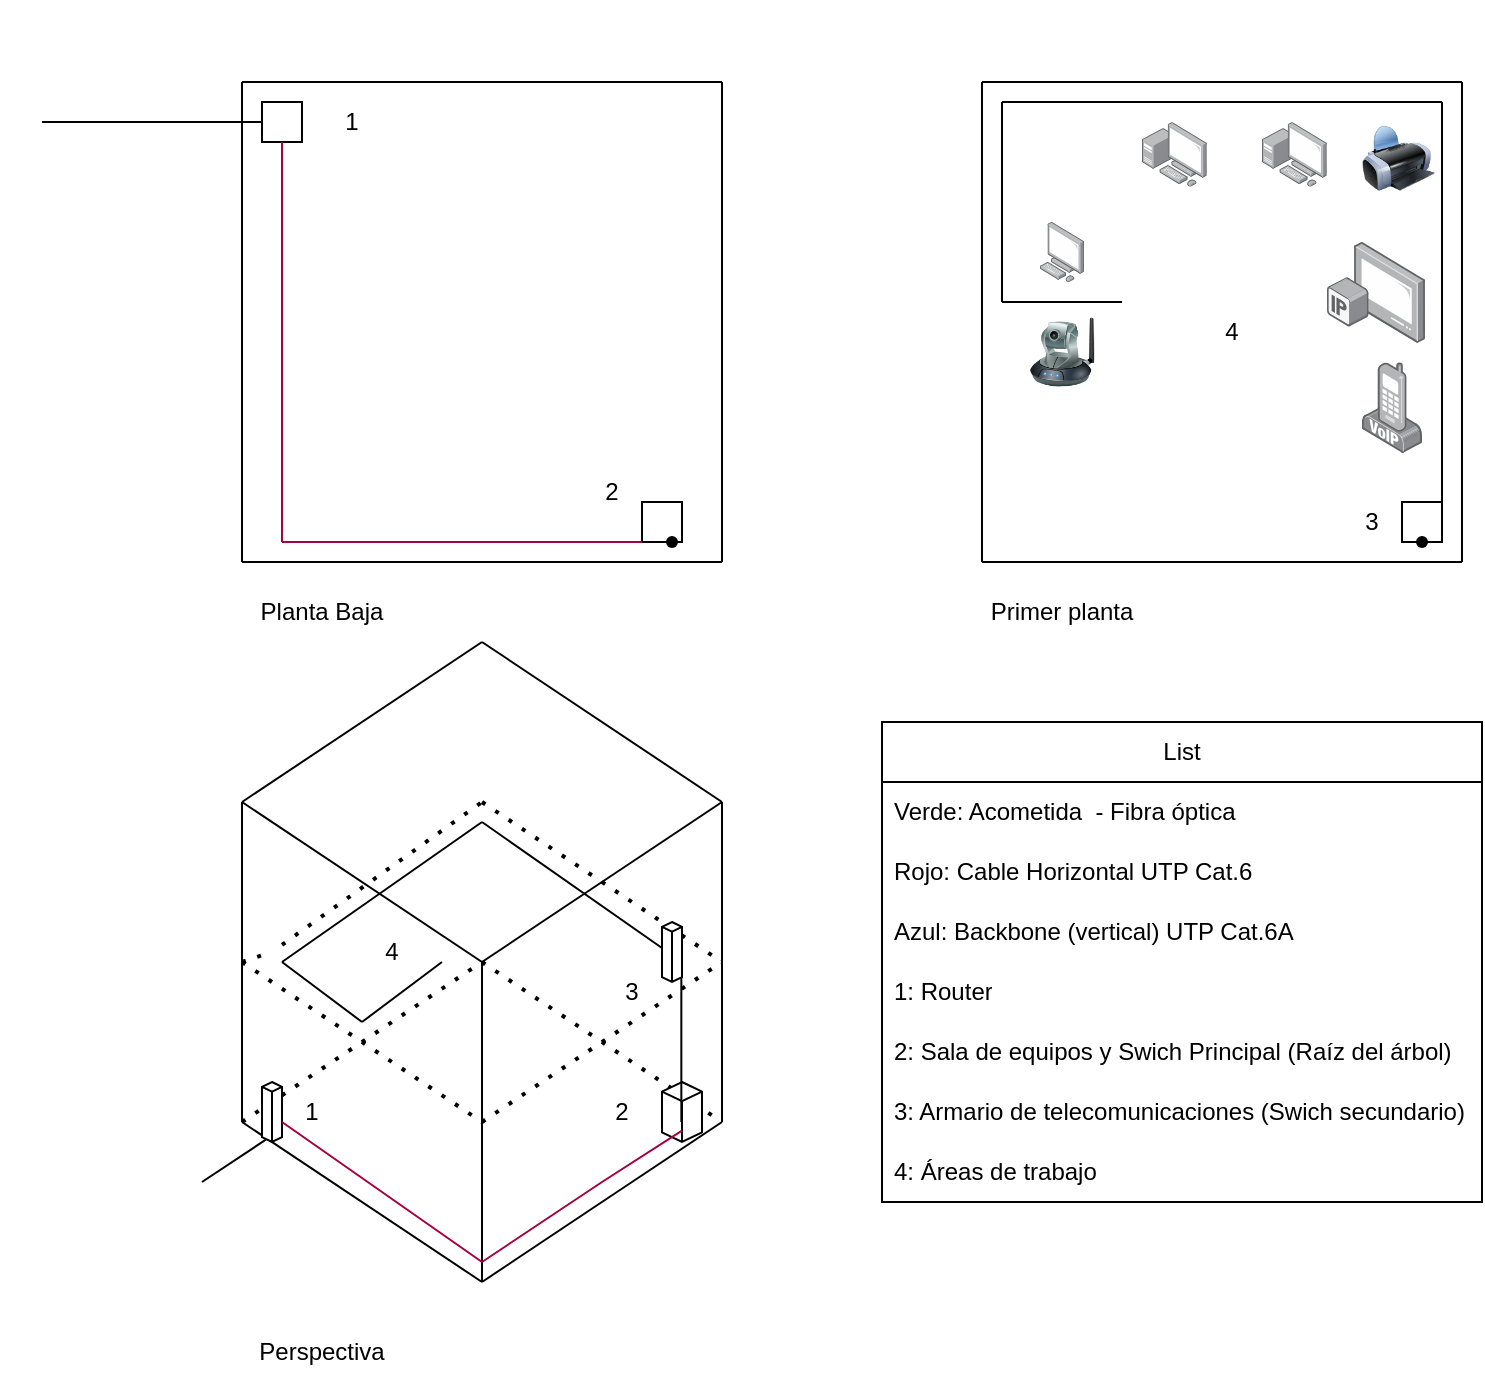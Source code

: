 <mxfile version="28.2.7">
  <diagram name="Página-1" id="UEKm2wWZTEUZ9fE3yiuX">
    <mxGraphModel dx="1366" dy="746" grid="1" gridSize="10" guides="1" tooltips="1" connect="1" arrows="1" fold="1" page="1" pageScale="1" pageWidth="827" pageHeight="1169" math="0" shadow="0">
      <root>
        <mxCell id="0" />
        <mxCell id="1" parent="0" />
        <mxCell id="jt7CG7gqg-y88lC27FVr-11" value="" style="endArrow=none;html=1;rounded=0;" edge="1" parent="1">
          <mxGeometry width="50" height="50" relative="1" as="geometry">
            <mxPoint x="120" y="280" as="sourcePoint" />
            <mxPoint x="120" y="40" as="targetPoint" />
          </mxGeometry>
        </mxCell>
        <mxCell id="jt7CG7gqg-y88lC27FVr-13" value="" style="endArrow=none;html=1;rounded=0;" edge="1" parent="1">
          <mxGeometry width="50" height="50" relative="1" as="geometry">
            <mxPoint x="360" y="280" as="sourcePoint" />
            <mxPoint x="360" y="40" as="targetPoint" />
          </mxGeometry>
        </mxCell>
        <mxCell id="jt7CG7gqg-y88lC27FVr-15" value="" style="endArrow=none;html=1;rounded=0;" edge="1" parent="1">
          <mxGeometry width="50" height="50" relative="1" as="geometry">
            <mxPoint x="240" y="640" as="sourcePoint" />
            <mxPoint x="120" y="560" as="targetPoint" />
          </mxGeometry>
        </mxCell>
        <mxCell id="jt7CG7gqg-y88lC27FVr-18" value="" style="endArrow=none;html=1;rounded=0;" edge="1" parent="1">
          <mxGeometry width="50" height="50" relative="1" as="geometry">
            <mxPoint x="120" y="40" as="sourcePoint" />
            <mxPoint x="360" y="40" as="targetPoint" />
          </mxGeometry>
        </mxCell>
        <mxCell id="jt7CG7gqg-y88lC27FVr-19" value="" style="endArrow=none;html=1;rounded=0;" edge="1" parent="1">
          <mxGeometry width="50" height="50" relative="1" as="geometry">
            <mxPoint x="120" y="280" as="sourcePoint" />
            <mxPoint x="360" y="280" as="targetPoint" />
          </mxGeometry>
        </mxCell>
        <mxCell id="jt7CG7gqg-y88lC27FVr-20" value="" style="endArrow=none;html=1;rounded=0;" edge="1" parent="1">
          <mxGeometry width="50" height="50" relative="1" as="geometry">
            <mxPoint x="360" y="560" as="sourcePoint" />
            <mxPoint x="240" y="640" as="targetPoint" />
          </mxGeometry>
        </mxCell>
        <mxCell id="jt7CG7gqg-y88lC27FVr-21" value="" style="endArrow=none;html=1;rounded=0;" edge="1" parent="1">
          <mxGeometry width="50" height="50" relative="1" as="geometry">
            <mxPoint x="240" y="640" as="sourcePoint" />
            <mxPoint x="240" y="480" as="targetPoint" />
          </mxGeometry>
        </mxCell>
        <mxCell id="jt7CG7gqg-y88lC27FVr-22" value="" style="endArrow=none;html=1;rounded=0;" edge="1" parent="1">
          <mxGeometry width="50" height="50" relative="1" as="geometry">
            <mxPoint x="120" y="560" as="sourcePoint" />
            <mxPoint x="120" y="400" as="targetPoint" />
          </mxGeometry>
        </mxCell>
        <mxCell id="jt7CG7gqg-y88lC27FVr-23" value="" style="endArrow=none;html=1;rounded=0;" edge="1" parent="1">
          <mxGeometry width="50" height="50" relative="1" as="geometry">
            <mxPoint x="360" y="560" as="sourcePoint" />
            <mxPoint x="360" y="400" as="targetPoint" />
          </mxGeometry>
        </mxCell>
        <mxCell id="jt7CG7gqg-y88lC27FVr-32" value="" style="endArrow=none;html=1;rounded=0;" edge="1" parent="1">
          <mxGeometry width="50" height="50" relative="1" as="geometry">
            <mxPoint x="240" y="480" as="sourcePoint" />
            <mxPoint x="120" y="400" as="targetPoint" />
          </mxGeometry>
        </mxCell>
        <mxCell id="jt7CG7gqg-y88lC27FVr-33" value="" style="endArrow=none;html=1;rounded=0;" edge="1" parent="1">
          <mxGeometry width="50" height="50" relative="1" as="geometry">
            <mxPoint x="360" y="400" as="sourcePoint" />
            <mxPoint x="240" y="480" as="targetPoint" />
          </mxGeometry>
        </mxCell>
        <mxCell id="jt7CG7gqg-y88lC27FVr-34" value="" style="endArrow=none;dashed=1;html=1;dashPattern=1 3;strokeWidth=2;rounded=0;" edge="1" parent="1">
          <mxGeometry width="50" height="50" relative="1" as="geometry">
            <mxPoint x="120" y="480" as="sourcePoint" />
            <mxPoint x="240" y="560" as="targetPoint" />
          </mxGeometry>
        </mxCell>
        <mxCell id="jt7CG7gqg-y88lC27FVr-35" value="" style="endArrow=none;html=1;rounded=0;" edge="1" parent="1">
          <mxGeometry width="50" height="50" relative="1" as="geometry">
            <mxPoint x="240" y="320" as="sourcePoint" />
            <mxPoint x="120" y="400" as="targetPoint" />
          </mxGeometry>
        </mxCell>
        <mxCell id="jt7CG7gqg-y88lC27FVr-36" value="" style="endArrow=none;html=1;rounded=0;" edge="1" parent="1">
          <mxGeometry width="50" height="50" relative="1" as="geometry">
            <mxPoint x="360" y="400" as="sourcePoint" />
            <mxPoint x="240" y="320" as="targetPoint" />
          </mxGeometry>
        </mxCell>
        <mxCell id="jt7CG7gqg-y88lC27FVr-37" value="" style="endArrow=none;dashed=1;html=1;dashPattern=1 3;strokeWidth=2;rounded=0;" edge="1" parent="1">
          <mxGeometry width="50" height="50" relative="1" as="geometry">
            <mxPoint x="240" y="560" as="sourcePoint" />
            <mxPoint x="360" y="480" as="targetPoint" />
          </mxGeometry>
        </mxCell>
        <mxCell id="jt7CG7gqg-y88lC27FVr-39" value="" style="endArrow=none;dashed=1;html=1;dashPattern=1 3;strokeWidth=2;rounded=0;" edge="1" parent="1">
          <mxGeometry width="50" height="50" relative="1" as="geometry">
            <mxPoint x="140" y="471.429" as="sourcePoint" />
            <mxPoint x="240" y="400" as="targetPoint" />
          </mxGeometry>
        </mxCell>
        <mxCell id="jt7CG7gqg-y88lC27FVr-42" value="" style="endArrow=none;dashed=1;html=1;dashPattern=1 3;strokeWidth=2;rounded=0;" edge="1" parent="1">
          <mxGeometry width="50" height="50" relative="1" as="geometry">
            <mxPoint x="240" y="400" as="sourcePoint" />
            <mxPoint x="360" y="480" as="targetPoint" />
          </mxGeometry>
        </mxCell>
        <mxCell id="jt7CG7gqg-y88lC27FVr-43" value="" style="endArrow=none;dashed=1;html=1;dashPattern=1 3;strokeWidth=2;rounded=0;" edge="1" parent="1">
          <mxGeometry width="50" height="50" relative="1" as="geometry">
            <mxPoint x="120" y="560" as="sourcePoint" />
            <mxPoint x="240" y="480" as="targetPoint" />
          </mxGeometry>
        </mxCell>
        <mxCell id="jt7CG7gqg-y88lC27FVr-44" value="" style="endArrow=none;dashed=1;html=1;dashPattern=1 3;strokeWidth=2;rounded=0;" edge="1" parent="1">
          <mxGeometry width="50" height="50" relative="1" as="geometry">
            <mxPoint x="240" y="480" as="sourcePoint" />
            <mxPoint x="360" y="560" as="targetPoint" />
          </mxGeometry>
        </mxCell>
        <mxCell id="jt7CG7gqg-y88lC27FVr-46" value="" style="endArrow=none;html=1;rounded=0;exitX=0.193;exitY=0.961;exitDx=0;exitDy=0;exitPerimeter=0;strokeColor=light-dark(#000000,#00FF00);" edge="1" parent="1" source="jt7CG7gqg-y88lC27FVr-53">
          <mxGeometry width="50" height="50" relative="1" as="geometry">
            <mxPoint x="130" y="570" as="sourcePoint" />
            <mxPoint x="100" y="590" as="targetPoint" />
          </mxGeometry>
        </mxCell>
        <mxCell id="jt7CG7gqg-y88lC27FVr-53" value="" style="html=1;whiteSpace=wrap;shape=isoCube2;backgroundOutline=1;isoAngle=15;" vertex="1" parent="1">
          <mxGeometry x="130" y="540" width="10" height="30" as="geometry" />
        </mxCell>
        <mxCell id="jt7CG7gqg-y88lC27FVr-57" value="" style="html=1;whiteSpace=wrap;shape=isoCube2;backgroundOutline=1;isoAngle=15;" vertex="1" parent="1">
          <mxGeometry x="330" y="540" width="20" height="30" as="geometry" />
        </mxCell>
        <mxCell id="jt7CG7gqg-y88lC27FVr-61" value="" style="endArrow=none;html=1;rounded=0;fillColor=#d80073;strokeColor=light-dark(#A50040,#FF0000);" edge="1" parent="1">
          <mxGeometry width="50" height="50" relative="1" as="geometry">
            <mxPoint x="240" y="630" as="sourcePoint" />
            <mxPoint x="140" y="560" as="targetPoint" />
          </mxGeometry>
        </mxCell>
        <mxCell id="jt7CG7gqg-y88lC27FVr-62" value="" style="endArrow=none;html=1;rounded=0;fillColor=#d80073;strokeColor=light-dark(#A50040,#FF0000);exitX=0.51;exitY=0.806;exitDx=0;exitDy=0;exitPerimeter=0;" edge="1" parent="1" source="jt7CG7gqg-y88lC27FVr-57">
          <mxGeometry width="50" height="50" relative="1" as="geometry">
            <mxPoint x="360" y="550" as="sourcePoint" />
            <mxPoint x="240" y="630" as="targetPoint" />
            <Array as="points">
              <mxPoint x="300" y="590" />
            </Array>
          </mxGeometry>
        </mxCell>
        <mxCell id="jt7CG7gqg-y88lC27FVr-63" value="" style="endArrow=none;html=1;rounded=0;entryX=0;entryY=0.5;entryDx=0;entryDy=0;entryPerimeter=0;strokeColor=light-dark(#000000,#007FFF);" edge="1" parent="1">
          <mxGeometry width="50" height="50" relative="1" as="geometry">
            <mxPoint x="339.67" y="560" as="sourcePoint" />
            <mxPoint x="339.67" y="485" as="targetPoint" />
          </mxGeometry>
        </mxCell>
        <mxCell id="jt7CG7gqg-y88lC27FVr-65" value="" style="endArrow=none;dashed=1;html=1;dashPattern=1 3;strokeWidth=2;rounded=0;" edge="1" parent="1">
          <mxGeometry width="50" height="50" relative="1" as="geometry">
            <mxPoint x="120" y="480" as="sourcePoint" />
            <mxPoint x="130" y="476.667" as="targetPoint" />
          </mxGeometry>
        </mxCell>
        <mxCell id="jt7CG7gqg-y88lC27FVr-67" value="" style="endArrow=none;html=1;rounded=0;strokeColor=light-dark(#000000,#CC0000);" edge="1" parent="1">
          <mxGeometry width="50" height="50" relative="1" as="geometry">
            <mxPoint x="240" y="410" as="sourcePoint" />
            <mxPoint x="140" y="480" as="targetPoint" />
          </mxGeometry>
        </mxCell>
        <mxCell id="jt7CG7gqg-y88lC27FVr-68" value="" style="endArrow=none;html=1;rounded=0;strokeColor=light-dark(#000000,#CC0000);" edge="1" parent="1">
          <mxGeometry width="50" height="50" relative="1" as="geometry">
            <mxPoint x="340" y="480" as="sourcePoint" />
            <mxPoint x="240" y="410" as="targetPoint" />
          </mxGeometry>
        </mxCell>
        <mxCell id="jt7CG7gqg-y88lC27FVr-70" value="" style="endArrow=none;html=1;rounded=0;strokeColor=light-dark(#000000,#CC0000);" edge="1" parent="1">
          <mxGeometry width="50" height="50" relative="1" as="geometry">
            <mxPoint x="180" y="510" as="sourcePoint" />
            <mxPoint x="140" y="480" as="targetPoint" />
          </mxGeometry>
        </mxCell>
        <mxCell id="jt7CG7gqg-y88lC27FVr-72" value="" style="rounded=0;whiteSpace=wrap;html=1;" vertex="1" parent="1">
          <mxGeometry x="130" y="50" width="20" height="20" as="geometry" />
        </mxCell>
        <mxCell id="jt7CG7gqg-y88lC27FVr-73" value="" style="endArrow=none;html=1;rounded=0;exitX=0.193;exitY=0.961;exitDx=0;exitDy=0;exitPerimeter=0;strokeColor=light-dark(#000000,#00FF00);" edge="1" parent="1">
          <mxGeometry width="50" height="50" relative="1" as="geometry">
            <mxPoint x="130" y="60" as="sourcePoint" />
            <mxPoint x="20" y="60" as="targetPoint" />
          </mxGeometry>
        </mxCell>
        <mxCell id="jt7CG7gqg-y88lC27FVr-74" value="" style="rounded=0;whiteSpace=wrap;html=1;" vertex="1" parent="1">
          <mxGeometry x="320" y="250" width="20" height="20" as="geometry" />
        </mxCell>
        <mxCell id="jt7CG7gqg-y88lC27FVr-77" value="" style="endArrow=none;html=1;rounded=0;fillColor=#d80073;strokeColor=light-dark(#A50040,#FF0000);entryX=0.5;entryY=1;entryDx=0;entryDy=0;" edge="1" parent="1" target="jt7CG7gqg-y88lC27FVr-72">
          <mxGeometry width="50" height="50" relative="1" as="geometry">
            <mxPoint x="140" y="270" as="sourcePoint" />
            <mxPoint x="140" y="90" as="targetPoint" />
          </mxGeometry>
        </mxCell>
        <mxCell id="jt7CG7gqg-y88lC27FVr-78" value="" style="endArrow=none;html=1;rounded=0;fillColor=#d80073;strokeColor=light-dark(#A50040,#FF0000);exitX=0;exitY=0.5;exitDx=0;exitDy=0;" edge="1" parent="1">
          <mxGeometry width="50" height="50" relative="1" as="geometry">
            <mxPoint x="320" y="270" as="sourcePoint" />
            <mxPoint x="140" y="270" as="targetPoint" />
          </mxGeometry>
        </mxCell>
        <mxCell id="jt7CG7gqg-y88lC27FVr-80" value="" style="ellipse;whiteSpace=wrap;html=1;aspect=fixed;" vertex="1" parent="1">
          <mxGeometry x="NaN" y="NaN" width="10" height="NaN" as="geometry" />
        </mxCell>
        <mxCell id="jt7CG7gqg-y88lC27FVr-82" value="" style="shape=waypoint;sketch=0;fillStyle=solid;size=6;pointerEvents=1;points=[];fillColor=none;resizable=0;rotatable=0;perimeter=centerPerimeter;snapToPoint=1;strokeColor=light-dark(#000000,#007FFF);" vertex="1" parent="1">
          <mxGeometry x="325" y="260" width="20" height="20" as="geometry" />
        </mxCell>
        <mxCell id="jt7CG7gqg-y88lC27FVr-83" value="" style="endArrow=none;html=1;rounded=0;" edge="1" parent="1">
          <mxGeometry width="50" height="50" relative="1" as="geometry">
            <mxPoint x="490" y="280" as="sourcePoint" />
            <mxPoint x="490" y="40" as="targetPoint" />
          </mxGeometry>
        </mxCell>
        <mxCell id="jt7CG7gqg-y88lC27FVr-84" value="" style="endArrow=none;html=1;rounded=0;" edge="1" parent="1">
          <mxGeometry width="50" height="50" relative="1" as="geometry">
            <mxPoint x="730" y="280" as="sourcePoint" />
            <mxPoint x="730" y="40" as="targetPoint" />
          </mxGeometry>
        </mxCell>
        <mxCell id="jt7CG7gqg-y88lC27FVr-85" value="" style="endArrow=none;html=1;rounded=0;" edge="1" parent="1">
          <mxGeometry width="50" height="50" relative="1" as="geometry">
            <mxPoint x="490" y="40" as="sourcePoint" />
            <mxPoint x="730" y="40" as="targetPoint" />
          </mxGeometry>
        </mxCell>
        <mxCell id="jt7CG7gqg-y88lC27FVr-86" value="" style="endArrow=none;html=1;rounded=0;" edge="1" parent="1">
          <mxGeometry width="50" height="50" relative="1" as="geometry">
            <mxPoint x="490" y="280" as="sourcePoint" />
            <mxPoint x="730" y="280" as="targetPoint" />
          </mxGeometry>
        </mxCell>
        <mxCell id="jt7CG7gqg-y88lC27FVr-87" value="" style="rounded=0;whiteSpace=wrap;html=1;" vertex="1" parent="1">
          <mxGeometry x="700" y="250" width="20" height="20" as="geometry" />
        </mxCell>
        <mxCell id="jt7CG7gqg-y88lC27FVr-94" value="" style="shape=waypoint;sketch=0;fillStyle=solid;size=6;pointerEvents=1;points=[];fillColor=none;resizable=0;rotatable=0;perimeter=centerPerimeter;snapToPoint=1;strokeColor=light-dark(#000000,#007FFF);" vertex="1" parent="1">
          <mxGeometry x="700" y="260" width="20" height="20" as="geometry" />
        </mxCell>
        <mxCell id="jt7CG7gqg-y88lC27FVr-95" value="" style="endArrow=none;html=1;rounded=0;strokeColor=light-dark(#000000,#CC0000);" edge="1" parent="1">
          <mxGeometry width="50" height="50" relative="1" as="geometry">
            <mxPoint x="720" y="50" as="sourcePoint" />
            <mxPoint x="500" y="50" as="targetPoint" />
          </mxGeometry>
        </mxCell>
        <mxCell id="jt7CG7gqg-y88lC27FVr-96" value="" style="endArrow=none;html=1;rounded=0;strokeColor=light-dark(#000000,#CC0000);" edge="1" parent="1">
          <mxGeometry width="50" height="50" relative="1" as="geometry">
            <mxPoint x="720" y="50" as="sourcePoint" />
            <mxPoint x="720" y="270" as="targetPoint" />
          </mxGeometry>
        </mxCell>
        <mxCell id="jt7CG7gqg-y88lC27FVr-100" value="" style="endArrow=none;html=1;rounded=0;strokeColor=light-dark(#000000,#CC0000);" edge="1" parent="1">
          <mxGeometry width="50" height="50" relative="1" as="geometry">
            <mxPoint x="500" y="50" as="sourcePoint" />
            <mxPoint x="500" y="150" as="targetPoint" />
          </mxGeometry>
        </mxCell>
        <mxCell id="jt7CG7gqg-y88lC27FVr-101" value="Planta Baja" style="text;html=1;whiteSpace=wrap;strokeColor=none;fillColor=none;align=center;verticalAlign=middle;rounded=0;" vertex="1" parent="1">
          <mxGeometry x="120" y="290" width="80" height="30" as="geometry" />
        </mxCell>
        <mxCell id="jt7CG7gqg-y88lC27FVr-103" value="Primer planta" style="text;html=1;whiteSpace=wrap;strokeColor=none;fillColor=none;align=center;verticalAlign=middle;rounded=0;" vertex="1" parent="1">
          <mxGeometry x="490" y="290" width="80" height="30" as="geometry" />
        </mxCell>
        <mxCell id="jt7CG7gqg-y88lC27FVr-104" value="Perspectiva" style="text;html=1;whiteSpace=wrap;strokeColor=none;fillColor=none;align=center;verticalAlign=middle;rounded=0;" vertex="1" parent="1">
          <mxGeometry x="120" y="660" width="80" height="30" as="geometry" />
        </mxCell>
        <mxCell id="jt7CG7gqg-y88lC27FVr-106" value="List" style="swimlane;fontStyle=0;childLayout=stackLayout;horizontal=1;startSize=30;horizontalStack=0;resizeParent=1;resizeParentMax=0;resizeLast=0;collapsible=1;marginBottom=0;whiteSpace=wrap;html=1;" vertex="1" parent="1">
          <mxGeometry x="440" y="360" width="300" height="240" as="geometry" />
        </mxCell>
        <mxCell id="jt7CG7gqg-y88lC27FVr-107" value="Verde: Acometida&amp;nbsp; - Fibra óptica" style="text;strokeColor=none;fillColor=none;align=left;verticalAlign=middle;spacingLeft=4;spacingRight=4;overflow=hidden;points=[[0,0.5],[1,0.5]];portConstraint=eastwest;rotatable=0;whiteSpace=wrap;html=1;fontSize=12;" vertex="1" parent="jt7CG7gqg-y88lC27FVr-106">
          <mxGeometry y="30" width="300" height="30" as="geometry" />
        </mxCell>
        <mxCell id="jt7CG7gqg-y88lC27FVr-108" value="Rojo: Cable Horizontal UTP Cat.6" style="text;strokeColor=none;fillColor=none;align=left;verticalAlign=middle;spacingLeft=4;spacingRight=4;overflow=hidden;points=[[0,0.5],[1,0.5]];portConstraint=eastwest;rotatable=0;whiteSpace=wrap;html=1;fontSize=12;" vertex="1" parent="jt7CG7gqg-y88lC27FVr-106">
          <mxGeometry y="60" width="300" height="30" as="geometry" />
        </mxCell>
        <mxCell id="jt7CG7gqg-y88lC27FVr-109" value="Azul: Backbone (vertical) UTP Cat.6A" style="text;strokeColor=none;fillColor=none;align=left;verticalAlign=middle;spacingLeft=4;spacingRight=4;overflow=hidden;points=[[0,0.5],[1,0.5]];portConstraint=eastwest;rotatable=0;whiteSpace=wrap;html=1;fontSize=12;" vertex="1" parent="jt7CG7gqg-y88lC27FVr-106">
          <mxGeometry y="90" width="300" height="30" as="geometry" />
        </mxCell>
        <mxCell id="jt7CG7gqg-y88lC27FVr-124" value="1: Router" style="text;strokeColor=none;fillColor=none;align=left;verticalAlign=middle;spacingLeft=4;spacingRight=4;overflow=hidden;points=[[0,0.5],[1,0.5]];portConstraint=eastwest;rotatable=0;whiteSpace=wrap;html=1;fontSize=12;" vertex="1" parent="jt7CG7gqg-y88lC27FVr-106">
          <mxGeometry y="120" width="300" height="30" as="geometry" />
        </mxCell>
        <mxCell id="jt7CG7gqg-y88lC27FVr-125" value="2: Sala de equipos y Swich Principal&amp;nbsp;(Raíz del árbol)" style="text;strokeColor=none;fillColor=none;align=left;verticalAlign=middle;spacingLeft=4;spacingRight=4;overflow=hidden;points=[[0,0.5],[1,0.5]];portConstraint=eastwest;rotatable=0;whiteSpace=wrap;html=1;fontSize=12;" vertex="1" parent="jt7CG7gqg-y88lC27FVr-106">
          <mxGeometry y="150" width="300" height="30" as="geometry" />
        </mxCell>
        <mxCell id="jt7CG7gqg-y88lC27FVr-126" value="3: Armario de telecomunicaciones (Swich secundario)" style="text;strokeColor=none;fillColor=none;align=left;verticalAlign=middle;spacingLeft=4;spacingRight=4;overflow=hidden;points=[[0,0.5],[1,0.5]];portConstraint=eastwest;rotatable=0;whiteSpace=wrap;html=1;fontSize=12;" vertex="1" parent="jt7CG7gqg-y88lC27FVr-106">
          <mxGeometry y="180" width="300" height="30" as="geometry" />
        </mxCell>
        <mxCell id="jt7CG7gqg-y88lC27FVr-127" value="4: Áreas de trabajo" style="text;strokeColor=none;fillColor=none;align=left;verticalAlign=middle;spacingLeft=4;spacingRight=4;overflow=hidden;points=[[0,0.5],[1,0.5]];portConstraint=eastwest;rotatable=0;whiteSpace=wrap;html=1;fontSize=12;" vertex="1" parent="jt7CG7gqg-y88lC27FVr-106">
          <mxGeometry y="210" width="300" height="30" as="geometry" />
        </mxCell>
        <mxCell id="jt7CG7gqg-y88lC27FVr-113" value="" style="endArrow=none;html=1;rounded=0;strokeColor=light-dark(#000000,#CC0000);" edge="1" parent="1">
          <mxGeometry width="50" height="50" relative="1" as="geometry">
            <mxPoint x="220" y="480" as="sourcePoint" />
            <mxPoint x="180" y="510" as="targetPoint" />
          </mxGeometry>
        </mxCell>
        <mxCell id="jt7CG7gqg-y88lC27FVr-114" value="" style="endArrow=none;html=1;rounded=0;strokeColor=light-dark(#000000,#CC0000);" edge="1" parent="1">
          <mxGeometry width="50" height="50" relative="1" as="geometry">
            <mxPoint x="560" y="150" as="sourcePoint" />
            <mxPoint x="500" y="150" as="targetPoint" />
          </mxGeometry>
        </mxCell>
        <mxCell id="jt7CG7gqg-y88lC27FVr-117" value="" style="image;points=[];aspect=fixed;html=1;align=center;shadow=0;dashed=0;image=img/lib/allied_telesis/computer_and_terminals/Personal_Computer.svg;" vertex="1" parent="1">
          <mxGeometry x="518.93" y="110" width="22.14" height="30" as="geometry" />
        </mxCell>
        <mxCell id="jt7CG7gqg-y88lC27FVr-118" value="" style="image;points=[];aspect=fixed;html=1;align=center;shadow=0;dashed=0;image=img/lib/allied_telesis/computer_and_terminals/Personal_Computer_with_Server.svg;" vertex="1" parent="1">
          <mxGeometry x="570" y="60" width="32.4" height="32.4" as="geometry" />
        </mxCell>
        <mxCell id="jt7CG7gqg-y88lC27FVr-119" value="" style="image;points=[];aspect=fixed;html=1;align=center;shadow=0;dashed=0;image=img/lib/allied_telesis/computer_and_terminals/Personal_Computer_with_Server.svg;" vertex="1" parent="1">
          <mxGeometry x="630" y="60" width="32.4" height="32.4" as="geometry" />
        </mxCell>
        <mxCell id="jt7CG7gqg-y88lC27FVr-120" value="" style="image;html=1;image=img/lib/clip_art/computers/Printer_128x128.png" vertex="1" parent="1">
          <mxGeometry x="680" y="60" width="36.2" height="36.2" as="geometry" />
        </mxCell>
        <mxCell id="jt7CG7gqg-y88lC27FVr-121" value="" style="image;points=[];aspect=fixed;html=1;align=center;shadow=0;dashed=0;image=img/lib/allied_telesis/computer_and_terminals/IP_TV.svg;" vertex="1" parent="1">
          <mxGeometry x="662.4" y="120" width="49.2" height="50.4" as="geometry" />
        </mxCell>
        <mxCell id="jt7CG7gqg-y88lC27FVr-122" value="" style="image;points=[];aspect=fixed;html=1;align=center;shadow=0;dashed=0;image=img/lib/allied_telesis/computer_and_terminals/VOIP_IP_phone.svg;" vertex="1" parent="1">
          <mxGeometry x="680" y="180" width="30" height="45.6" as="geometry" />
        </mxCell>
        <mxCell id="jt7CG7gqg-y88lC27FVr-123" value="" style="image;html=1;image=img/lib/clip_art/networking/Ip_Camera_128x128.png" vertex="1" parent="1">
          <mxGeometry x="513.93" y="150" width="32.14" height="50" as="geometry" />
        </mxCell>
        <mxCell id="jt7CG7gqg-y88lC27FVr-128" value="1" style="text;html=1;whiteSpace=wrap;strokeColor=none;fillColor=none;align=center;verticalAlign=middle;rounded=0;" vertex="1" parent="1">
          <mxGeometry x="140" y="540" width="30" height="30" as="geometry" />
        </mxCell>
        <mxCell id="jt7CG7gqg-y88lC27FVr-129" value="2" style="text;html=1;whiteSpace=wrap;strokeColor=none;fillColor=none;align=center;verticalAlign=middle;rounded=0;" vertex="1" parent="1">
          <mxGeometry x="295" y="540" width="30" height="30" as="geometry" />
        </mxCell>
        <mxCell id="jt7CG7gqg-y88lC27FVr-130" value="3" style="text;html=1;whiteSpace=wrap;strokeColor=none;fillColor=none;align=center;verticalAlign=middle;rounded=0;" vertex="1" parent="1">
          <mxGeometry x="300" y="480" width="30" height="30" as="geometry" />
        </mxCell>
        <mxCell id="jt7CG7gqg-y88lC27FVr-131" value="4" style="text;html=1;whiteSpace=wrap;strokeColor=none;fillColor=none;align=center;verticalAlign=middle;rounded=0;" vertex="1" parent="1">
          <mxGeometry x="180" y="460" width="30" height="30" as="geometry" />
        </mxCell>
        <mxCell id="jt7CG7gqg-y88lC27FVr-132" value="4" style="text;html=1;whiteSpace=wrap;strokeColor=none;fillColor=none;align=center;verticalAlign=middle;rounded=0;" vertex="1" parent="1">
          <mxGeometry x="600" y="150" width="30" height="30" as="geometry" />
        </mxCell>
        <mxCell id="jt7CG7gqg-y88lC27FVr-133" value="3" style="text;html=1;whiteSpace=wrap;strokeColor=none;fillColor=none;align=center;verticalAlign=middle;rounded=0;" vertex="1" parent="1">
          <mxGeometry x="670" y="245" width="30" height="30" as="geometry" />
        </mxCell>
        <mxCell id="jt7CG7gqg-y88lC27FVr-134" value="1" style="text;html=1;whiteSpace=wrap;strokeColor=none;fillColor=none;align=center;verticalAlign=middle;rounded=0;" vertex="1" parent="1">
          <mxGeometry x="160" y="45" width="30" height="30" as="geometry" />
        </mxCell>
        <mxCell id="jt7CG7gqg-y88lC27FVr-135" value="2" style="text;html=1;whiteSpace=wrap;strokeColor=none;fillColor=none;align=center;verticalAlign=middle;rounded=0;" vertex="1" parent="1">
          <mxGeometry x="290" y="230" width="30" height="30" as="geometry" />
        </mxCell>
        <mxCell id="jt7CG7gqg-y88lC27FVr-139" value="" style="html=1;whiteSpace=wrap;shape=isoCube2;backgroundOutline=1;isoAngle=15;" vertex="1" parent="1">
          <mxGeometry x="330" y="460" width="10" height="30" as="geometry" />
        </mxCell>
      </root>
    </mxGraphModel>
  </diagram>
</mxfile>
